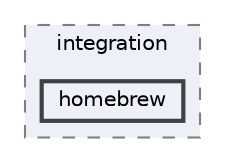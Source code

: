 digraph "/home/ale/sparse-matrix/json/docs/mkdocs/docs/integration/homebrew"
{
 // LATEX_PDF_SIZE
  bgcolor="transparent";
  edge [fontname=Helvetica,fontsize=10,labelfontname=Helvetica,labelfontsize=10];
  node [fontname=Helvetica,fontsize=10,shape=box,height=0.2,width=0.4];
  compound=true
  subgraph clusterdir_19b36ec3831896adaf9b65df7b7b5c1a {
    graph [ bgcolor="#edf0f7", pencolor="grey50", label="integration", fontname=Helvetica,fontsize=10 style="filled,dashed", URL="dir_19b36ec3831896adaf9b65df7b7b5c1a.html",tooltip=""]
  dir_1ebbd139953fc13dc729840b43a52bc1 [label="homebrew", fillcolor="#edf0f7", color="grey25", style="filled,bold", URL="dir_1ebbd139953fc13dc729840b43a52bc1.html",tooltip=""];
  }
}
